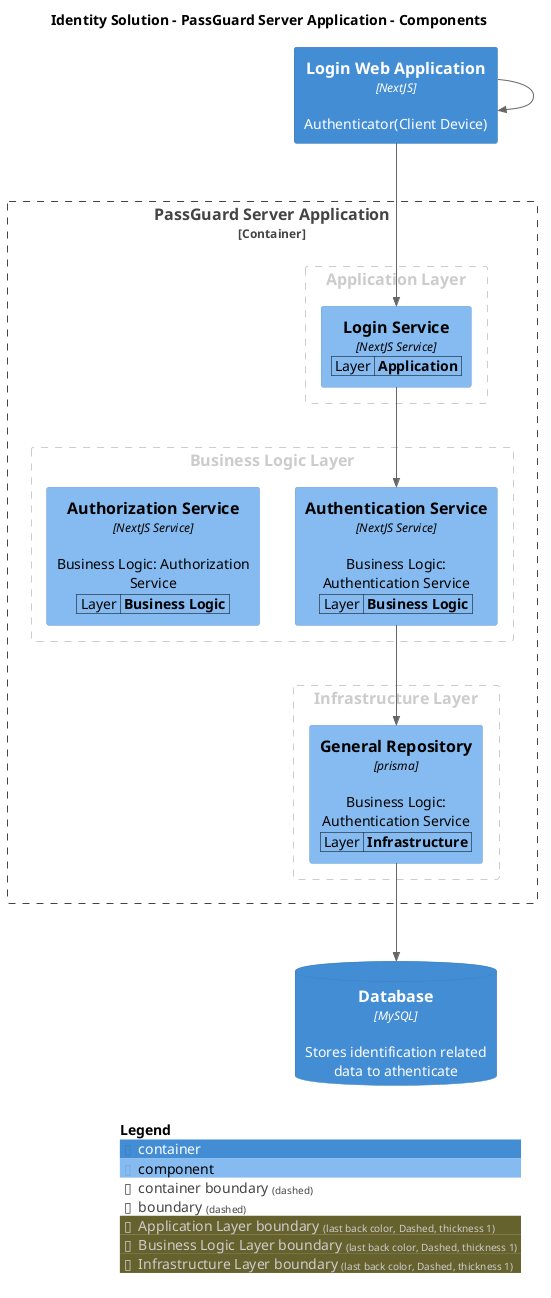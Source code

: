 @startuml
set separator none
title Identity Solution - PassGuard Server Application - Components

top to bottom direction

!include <C4/C4>
!include <C4/C4_Context>
!include <C4/C4_Container>
!include <C4/C4_Component>

Container(IdentitySolution.LoginWebApplication, "Login Web Application", $techn="NextJS", $descr="Authenticator(Client Device)", $tags="", $link="")
ContainerDb(IdentitySolution.Database, "Database", $techn="MySQL", $descr="Stores identification related data to athenticate", $tags="", $link="")

Container_Boundary("IdentitySolution.PassGuardServerApplication_boundary", "PassGuard Server Application", $tags="") {
  AddBoundaryTag("Application Layer", $borderColor="#cccccc", $fontColor="#cccccc", $borderStyle="Dashed", $borderThickness="1")
  Boundary(group_1, "Application Layer", $tags="Application Layer") {
    WithoutPropertyHeader()
    AddProperty("Layer","Application")
    Component(IdentitySolution.PassGuardServerApplication.LoginService, "Login Service", $techn="NextJS Service", $descr="", $tags="", $link="")
  }

  AddBoundaryTag("Business Logic Layer", $borderColor="#cccccc", $fontColor="#cccccc", $borderStyle="Dashed", $borderThickness="1")
  Boundary(group_2, "Business Logic Layer", $tags="Business Logic Layer") {
    WithoutPropertyHeader()
    AddProperty("Layer","Business Logic")
    Component(IdentitySolution.PassGuardServerApplication.AuthenticationService, "Authentication Service", $techn="NextJS Service", $descr="Business Logic: Authentication Service", $tags="", $link="")
    WithoutPropertyHeader()
    AddProperty("Layer","Business Logic")
    Component(IdentitySolution.PassGuardServerApplication.AuthorizationService, "Authorization Service", $techn="NextJS Service", $descr="Business Logic: Authorization Service", $tags="", $link="")
  }

  AddBoundaryTag("Infrastructure Layer", $borderColor="#cccccc", $fontColor="#cccccc", $borderStyle="Dashed", $borderThickness="1")
  Boundary(group_3, "Infrastructure Layer", $tags="Infrastructure Layer") {
    WithoutPropertyHeader()
    AddProperty("Layer","Infrastructure")
    Component(IdentitySolution.PassGuardServerApplication.GeneralRepository, "General Repository", $techn="prisma", $descr="Business Logic: Authentication Service", $tags="", $link="")
  }

}

Rel(IdentitySolution.LoginWebApplication, IdentitySolution.LoginWebApplication, "", $techn="", $tags="", $link="")
Rel(IdentitySolution.PassGuardServerApplication.LoginService, IdentitySolution.PassGuardServerApplication.AuthenticationService, "", $techn="", $tags="", $link="")
Rel(IdentitySolution.PassGuardServerApplication.AuthenticationService, IdentitySolution.PassGuardServerApplication.GeneralRepository, "", $techn="", $tags="", $link="")
Rel(IdentitySolution.LoginWebApplication, IdentitySolution.PassGuardServerApplication.LoginService, "", $techn="", $tags="", $link="")
Rel(IdentitySolution.PassGuardServerApplication.GeneralRepository, IdentitySolution.Database, "", $techn="", $tags="", $link="")

SHOW_LEGEND(true)
@enduml
